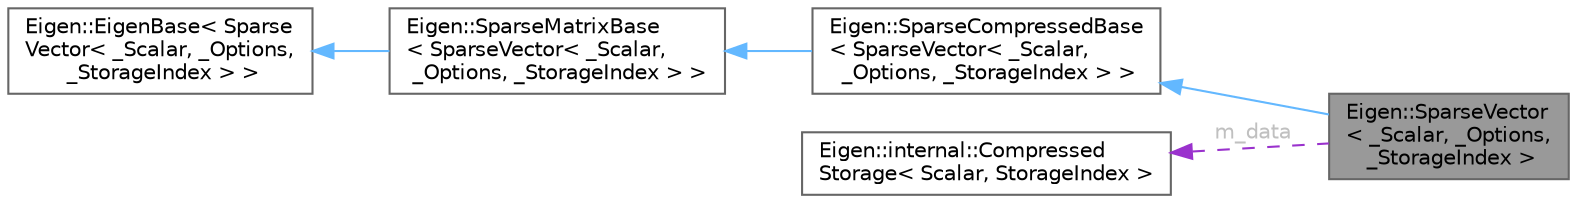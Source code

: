 digraph "Eigen::SparseVector&lt; _Scalar, _Options, _StorageIndex &gt;"
{
 // LATEX_PDF_SIZE
  bgcolor="transparent";
  edge [fontname=Helvetica,fontsize=10,labelfontname=Helvetica,labelfontsize=10];
  node [fontname=Helvetica,fontsize=10,shape=box,height=0.2,width=0.4];
  rankdir="LR";
  Node1 [id="Node000001",label="Eigen::SparseVector\l\< _Scalar, _Options,\l _StorageIndex \>",height=0.2,width=0.4,color="gray40", fillcolor="grey60", style="filled", fontcolor="black",tooltip="a sparse vector class"];
  Node2 -> Node1 [id="edge5_Node000001_Node000002",dir="back",color="steelblue1",style="solid",tooltip=" "];
  Node2 [id="Node000002",label="Eigen::SparseCompressedBase\l\< SparseVector\< _Scalar,\l _Options, _StorageIndex \> \>",height=0.2,width=0.4,color="gray40", fillcolor="white", style="filled",URL="$class_eigen_1_1_sparse_compressed_base.html",tooltip=" "];
  Node3 -> Node2 [id="edge6_Node000002_Node000003",dir="back",color="steelblue1",style="solid",tooltip=" "];
  Node3 [id="Node000003",label="Eigen::SparseMatrixBase\l\< SparseVector\< _Scalar,\l _Options, _StorageIndex \> \>",height=0.2,width=0.4,color="gray40", fillcolor="white", style="filled",URL="$class_eigen_1_1_sparse_matrix_base.html",tooltip=" "];
  Node4 -> Node3 [id="edge7_Node000003_Node000004",dir="back",color="steelblue1",style="solid",tooltip=" "];
  Node4 [id="Node000004",label="Eigen::EigenBase\< Sparse\lVector\< _Scalar, _Options,\l _StorageIndex \> \>",height=0.2,width=0.4,color="gray40", fillcolor="white", style="filled",URL="$struct_eigen_1_1_eigen_base.html",tooltip=" "];
  Node5 -> Node1 [id="edge8_Node000001_Node000005",dir="back",color="darkorchid3",style="dashed",tooltip=" ",label=" m_data",fontcolor="grey" ];
  Node5 [id="Node000005",label="Eigen::internal::Compressed\lStorage\< Scalar, StorageIndex \>",height=0.2,width=0.4,color="gray40", fillcolor="white", style="filled",URL="$class_eigen_1_1internal_1_1_compressed_storage.html",tooltip=" "];
}
